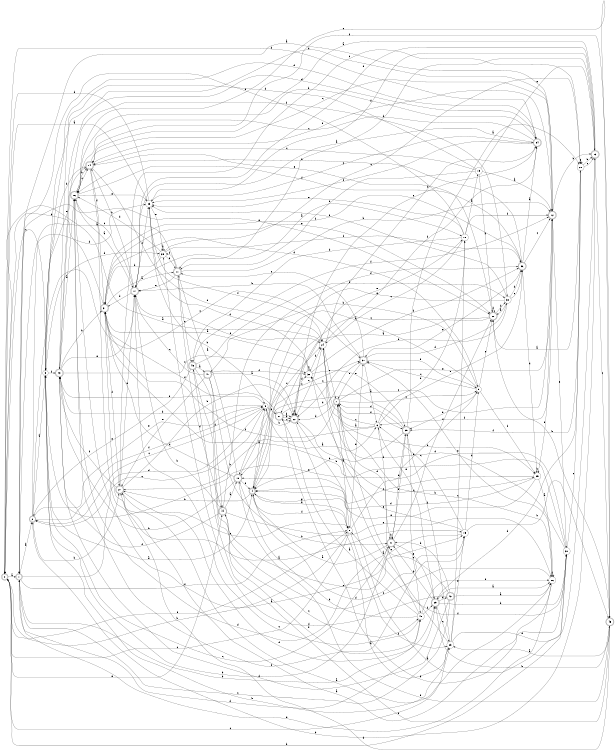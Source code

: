 digraph n39_5 {
__start0 [label="" shape="none"];

rankdir=LR;
size="8,5";

s0 [style="rounded,filled", color="black", fillcolor="white" shape="doublecircle", label="0"];
s1 [style="rounded,filled", color="black", fillcolor="white" shape="doublecircle", label="1"];
s2 [style="rounded,filled", color="black", fillcolor="white" shape="doublecircle", label="2"];
s3 [style="filled", color="black", fillcolor="white" shape="circle", label="3"];
s4 [style="rounded,filled", color="black", fillcolor="white" shape="doublecircle", label="4"];
s5 [style="filled", color="black", fillcolor="white" shape="circle", label="5"];
s6 [style="filled", color="black", fillcolor="white" shape="circle", label="6"];
s7 [style="rounded,filled", color="black", fillcolor="white" shape="doublecircle", label="7"];
s8 [style="filled", color="black", fillcolor="white" shape="circle", label="8"];
s9 [style="filled", color="black", fillcolor="white" shape="circle", label="9"];
s10 [style="rounded,filled", color="black", fillcolor="white" shape="doublecircle", label="10"];
s11 [style="rounded,filled", color="black", fillcolor="white" shape="doublecircle", label="11"];
s12 [style="rounded,filled", color="black", fillcolor="white" shape="doublecircle", label="12"];
s13 [style="rounded,filled", color="black", fillcolor="white" shape="doublecircle", label="13"];
s14 [style="rounded,filled", color="black", fillcolor="white" shape="doublecircle", label="14"];
s15 [style="filled", color="black", fillcolor="white" shape="circle", label="15"];
s16 [style="rounded,filled", color="black", fillcolor="white" shape="doublecircle", label="16"];
s17 [style="rounded,filled", color="black", fillcolor="white" shape="doublecircle", label="17"];
s18 [style="filled", color="black", fillcolor="white" shape="circle", label="18"];
s19 [style="filled", color="black", fillcolor="white" shape="circle", label="19"];
s20 [style="rounded,filled", color="black", fillcolor="white" shape="doublecircle", label="20"];
s21 [style="rounded,filled", color="black", fillcolor="white" shape="doublecircle", label="21"];
s22 [style="rounded,filled", color="black", fillcolor="white" shape="doublecircle", label="22"];
s23 [style="filled", color="black", fillcolor="white" shape="circle", label="23"];
s24 [style="filled", color="black", fillcolor="white" shape="circle", label="24"];
s25 [style="filled", color="black", fillcolor="white" shape="circle", label="25"];
s26 [style="filled", color="black", fillcolor="white" shape="circle", label="26"];
s27 [style="rounded,filled", color="black", fillcolor="white" shape="doublecircle", label="27"];
s28 [style="filled", color="black", fillcolor="white" shape="circle", label="28"];
s29 [style="rounded,filled", color="black", fillcolor="white" shape="doublecircle", label="29"];
s30 [style="filled", color="black", fillcolor="white" shape="circle", label="30"];
s31 [style="rounded,filled", color="black", fillcolor="white" shape="doublecircle", label="31"];
s32 [style="filled", color="black", fillcolor="white" shape="circle", label="32"];
s33 [style="filled", color="black", fillcolor="white" shape="circle", label="33"];
s34 [style="rounded,filled", color="black", fillcolor="white" shape="doublecircle", label="34"];
s35 [style="filled", color="black", fillcolor="white" shape="circle", label="35"];
s36 [style="rounded,filled", color="black", fillcolor="white" shape="doublecircle", label="36"];
s37 [style="rounded,filled", color="black", fillcolor="white" shape="doublecircle", label="37"];
s38 [style="filled", color="black", fillcolor="white" shape="circle", label="38"];
s39 [style="rounded,filled", color="black", fillcolor="white" shape="doublecircle", label="39"];
s40 [style="filled", color="black", fillcolor="white" shape="circle", label="40"];
s41 [style="rounded,filled", color="black", fillcolor="white" shape="doublecircle", label="41"];
s42 [style="rounded,filled", color="black", fillcolor="white" shape="doublecircle", label="42"];
s43 [style="rounded,filled", color="black", fillcolor="white" shape="doublecircle", label="43"];
s44 [style="rounded,filled", color="black", fillcolor="white" shape="doublecircle", label="44"];
s45 [style="rounded,filled", color="black", fillcolor="white" shape="doublecircle", label="45"];
s46 [style="rounded,filled", color="black", fillcolor="white" shape="doublecircle", label="46"];
s47 [style="rounded,filled", color="black", fillcolor="white" shape="doublecircle", label="47"];
s0 -> s1 [label="a"];
s0 -> s30 [label="b"];
s0 -> s23 [label="c"];
s0 -> s34 [label="d"];
s0 -> s44 [label="e"];
s0 -> s8 [label="f"];
s1 -> s2 [label="a"];
s1 -> s40 [label="b"];
s1 -> s5 [label="c"];
s1 -> s29 [label="d"];
s1 -> s20 [label="e"];
s1 -> s8 [label="f"];
s2 -> s3 [label="a"];
s2 -> s27 [label="b"];
s2 -> s37 [label="c"];
s2 -> s33 [label="d"];
s2 -> s5 [label="e"];
s2 -> s5 [label="f"];
s3 -> s4 [label="a"];
s3 -> s41 [label="b"];
s3 -> s0 [label="c"];
s3 -> s35 [label="d"];
s3 -> s14 [label="e"];
s3 -> s43 [label="f"];
s4 -> s5 [label="a"];
s4 -> s27 [label="b"];
s4 -> s24 [label="c"];
s4 -> s15 [label="d"];
s4 -> s8 [label="e"];
s4 -> s8 [label="f"];
s5 -> s6 [label="a"];
s5 -> s43 [label="b"];
s5 -> s2 [label="c"];
s5 -> s2 [label="d"];
s5 -> s21 [label="e"];
s5 -> s31 [label="f"];
s6 -> s7 [label="a"];
s6 -> s18 [label="b"];
s6 -> s7 [label="c"];
s6 -> s41 [label="d"];
s6 -> s36 [label="e"];
s6 -> s31 [label="f"];
s7 -> s8 [label="a"];
s7 -> s27 [label="b"];
s7 -> s9 [label="c"];
s7 -> s22 [label="d"];
s7 -> s12 [label="e"];
s7 -> s39 [label="f"];
s8 -> s4 [label="a"];
s8 -> s0 [label="b"];
s8 -> s0 [label="c"];
s8 -> s9 [label="d"];
s8 -> s37 [label="e"];
s8 -> s23 [label="f"];
s9 -> s10 [label="a"];
s9 -> s47 [label="b"];
s9 -> s37 [label="c"];
s9 -> s39 [label="d"];
s9 -> s20 [label="e"];
s9 -> s25 [label="f"];
s10 -> s11 [label="a"];
s10 -> s43 [label="b"];
s10 -> s37 [label="c"];
s10 -> s31 [label="d"];
s10 -> s45 [label="e"];
s10 -> s4 [label="f"];
s11 -> s1 [label="a"];
s11 -> s12 [label="b"];
s11 -> s46 [label="c"];
s11 -> s44 [label="d"];
s11 -> s17 [label="e"];
s11 -> s35 [label="f"];
s12 -> s1 [label="a"];
s12 -> s13 [label="b"];
s12 -> s4 [label="c"];
s12 -> s43 [label="d"];
s12 -> s30 [label="e"];
s12 -> s6 [label="f"];
s13 -> s14 [label="a"];
s13 -> s2 [label="b"];
s13 -> s45 [label="c"];
s13 -> s11 [label="d"];
s13 -> s17 [label="e"];
s13 -> s33 [label="f"];
s14 -> s15 [label="a"];
s14 -> s3 [label="b"];
s14 -> s12 [label="c"];
s14 -> s24 [label="d"];
s14 -> s12 [label="e"];
s14 -> s31 [label="f"];
s15 -> s16 [label="a"];
s15 -> s45 [label="b"];
s15 -> s6 [label="c"];
s15 -> s9 [label="d"];
s15 -> s32 [label="e"];
s15 -> s16 [label="f"];
s16 -> s17 [label="a"];
s16 -> s14 [label="b"];
s16 -> s14 [label="c"];
s16 -> s41 [label="d"];
s16 -> s33 [label="e"];
s16 -> s36 [label="f"];
s17 -> s18 [label="a"];
s17 -> s14 [label="b"];
s17 -> s16 [label="c"];
s17 -> s31 [label="d"];
s17 -> s24 [label="e"];
s17 -> s33 [label="f"];
s18 -> s19 [label="a"];
s18 -> s46 [label="b"];
s18 -> s24 [label="c"];
s18 -> s1 [label="d"];
s18 -> s33 [label="e"];
s18 -> s12 [label="f"];
s19 -> s12 [label="a"];
s19 -> s11 [label="b"];
s19 -> s14 [label="c"];
s19 -> s3 [label="d"];
s19 -> s13 [label="e"];
s19 -> s20 [label="f"];
s20 -> s21 [label="a"];
s20 -> s45 [label="b"];
s20 -> s4 [label="c"];
s20 -> s38 [label="d"];
s20 -> s14 [label="e"];
s20 -> s20 [label="f"];
s21 -> s22 [label="a"];
s21 -> s30 [label="b"];
s21 -> s22 [label="c"];
s21 -> s37 [label="d"];
s21 -> s43 [label="e"];
s21 -> s22 [label="f"];
s22 -> s23 [label="a"];
s22 -> s5 [label="b"];
s22 -> s25 [label="c"];
s22 -> s32 [label="d"];
s22 -> s18 [label="e"];
s22 -> s22 [label="f"];
s23 -> s24 [label="a"];
s23 -> s3 [label="b"];
s23 -> s18 [label="c"];
s23 -> s13 [label="d"];
s23 -> s15 [label="e"];
s23 -> s39 [label="f"];
s24 -> s0 [label="a"];
s24 -> s25 [label="b"];
s24 -> s22 [label="c"];
s24 -> s34 [label="d"];
s24 -> s7 [label="e"];
s24 -> s34 [label="f"];
s25 -> s26 [label="a"];
s25 -> s25 [label="b"];
s25 -> s10 [label="c"];
s25 -> s4 [label="d"];
s25 -> s4 [label="e"];
s25 -> s12 [label="f"];
s26 -> s27 [label="a"];
s26 -> s24 [label="b"];
s26 -> s44 [label="c"];
s26 -> s1 [label="d"];
s26 -> s37 [label="e"];
s26 -> s26 [label="f"];
s27 -> s26 [label="a"];
s27 -> s22 [label="b"];
s27 -> s28 [label="c"];
s27 -> s29 [label="d"];
s27 -> s17 [label="e"];
s27 -> s43 [label="f"];
s28 -> s20 [label="a"];
s28 -> s13 [label="b"];
s28 -> s13 [label="c"];
s28 -> s29 [label="d"];
s28 -> s28 [label="e"];
s28 -> s39 [label="f"];
s29 -> s26 [label="a"];
s29 -> s30 [label="b"];
s29 -> s23 [label="c"];
s29 -> s42 [label="d"];
s29 -> s6 [label="e"];
s29 -> s41 [label="f"];
s30 -> s22 [label="a"];
s30 -> s31 [label="b"];
s30 -> s28 [label="c"];
s30 -> s32 [label="d"];
s30 -> s3 [label="e"];
s30 -> s8 [label="f"];
s31 -> s11 [label="a"];
s31 -> s0 [label="b"];
s31 -> s8 [label="c"];
s31 -> s9 [label="d"];
s31 -> s20 [label="e"];
s31 -> s27 [label="f"];
s32 -> s31 [label="a"];
s32 -> s24 [label="b"];
s32 -> s32 [label="c"];
s32 -> s33 [label="d"];
s32 -> s39 [label="e"];
s32 -> s36 [label="f"];
s33 -> s0 [label="a"];
s33 -> s5 [label="b"];
s33 -> s34 [label="c"];
s33 -> s0 [label="d"];
s33 -> s35 [label="e"];
s33 -> s24 [label="f"];
s34 -> s17 [label="a"];
s34 -> s16 [label="b"];
s34 -> s16 [label="c"];
s34 -> s3 [label="d"];
s34 -> s22 [label="e"];
s34 -> s33 [label="f"];
s35 -> s35 [label="a"];
s35 -> s31 [label="b"];
s35 -> s28 [label="c"];
s35 -> s16 [label="d"];
s35 -> s11 [label="e"];
s35 -> s36 [label="f"];
s36 -> s34 [label="a"];
s36 -> s16 [label="b"];
s36 -> s12 [label="c"];
s36 -> s25 [label="d"];
s36 -> s37 [label="e"];
s36 -> s31 [label="f"];
s37 -> s6 [label="a"];
s37 -> s17 [label="b"];
s37 -> s11 [label="c"];
s37 -> s38 [label="d"];
s37 -> s7 [label="e"];
s37 -> s9 [label="f"];
s38 -> s20 [label="a"];
s38 -> s22 [label="b"];
s38 -> s36 [label="c"];
s38 -> s36 [label="d"];
s38 -> s4 [label="e"];
s38 -> s33 [label="f"];
s39 -> s28 [label="a"];
s39 -> s4 [label="b"];
s39 -> s10 [label="c"];
s39 -> s7 [label="d"];
s39 -> s40 [label="e"];
s39 -> s41 [label="f"];
s40 -> s21 [label="a"];
s40 -> s10 [label="b"];
s40 -> s17 [label="c"];
s40 -> s7 [label="d"];
s40 -> s26 [label="e"];
s40 -> s29 [label="f"];
s41 -> s4 [label="a"];
s41 -> s41 [label="b"];
s41 -> s3 [label="c"];
s41 -> s39 [label="d"];
s41 -> s29 [label="e"];
s41 -> s20 [label="f"];
s42 -> s26 [label="a"];
s42 -> s41 [label="b"];
s42 -> s1 [label="c"];
s42 -> s43 [label="d"];
s42 -> s7 [label="e"];
s42 -> s35 [label="f"];
s43 -> s16 [label="a"];
s43 -> s31 [label="b"];
s43 -> s32 [label="c"];
s43 -> s34 [label="d"];
s43 -> s17 [label="e"];
s43 -> s38 [label="f"];
s44 -> s10 [label="a"];
s44 -> s17 [label="b"];
s44 -> s15 [label="c"];
s44 -> s36 [label="d"];
s44 -> s26 [label="e"];
s44 -> s43 [label="f"];
s45 -> s23 [label="a"];
s45 -> s29 [label="b"];
s45 -> s16 [label="c"];
s45 -> s27 [label="d"];
s45 -> s46 [label="e"];
s45 -> s14 [label="f"];
s46 -> s47 [label="a"];
s46 -> s38 [label="b"];
s46 -> s40 [label="c"];
s46 -> s40 [label="d"];
s46 -> s2 [label="e"];
s46 -> s12 [label="f"];
s47 -> s22 [label="a"];
s47 -> s41 [label="b"];
s47 -> s17 [label="c"];
s47 -> s44 [label="d"];
s47 -> s27 [label="e"];
s47 -> s32 [label="f"];

}